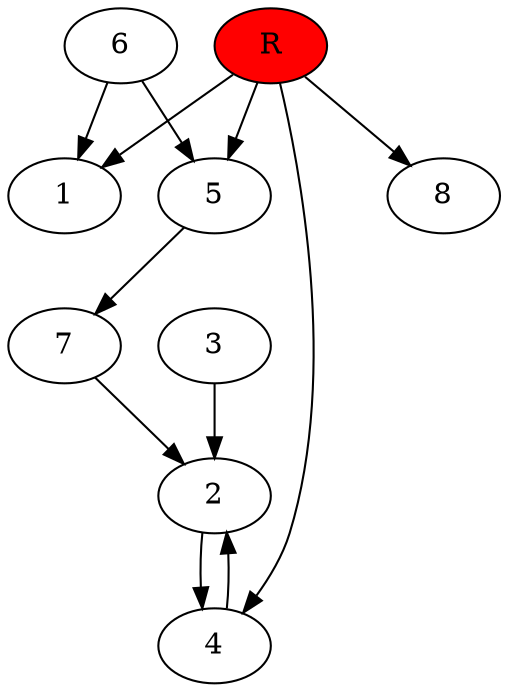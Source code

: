 digraph prb11985 {
	1
	2
	3
	4
	5
	6
	7
	8
	R [fillcolor="#ff0000" style=filled]
	2 -> 4
	3 -> 2
	4 -> 2
	5 -> 7
	6 -> 1
	6 -> 5
	7 -> 2
	R -> 1
	R -> 4
	R -> 5
	R -> 8
}
